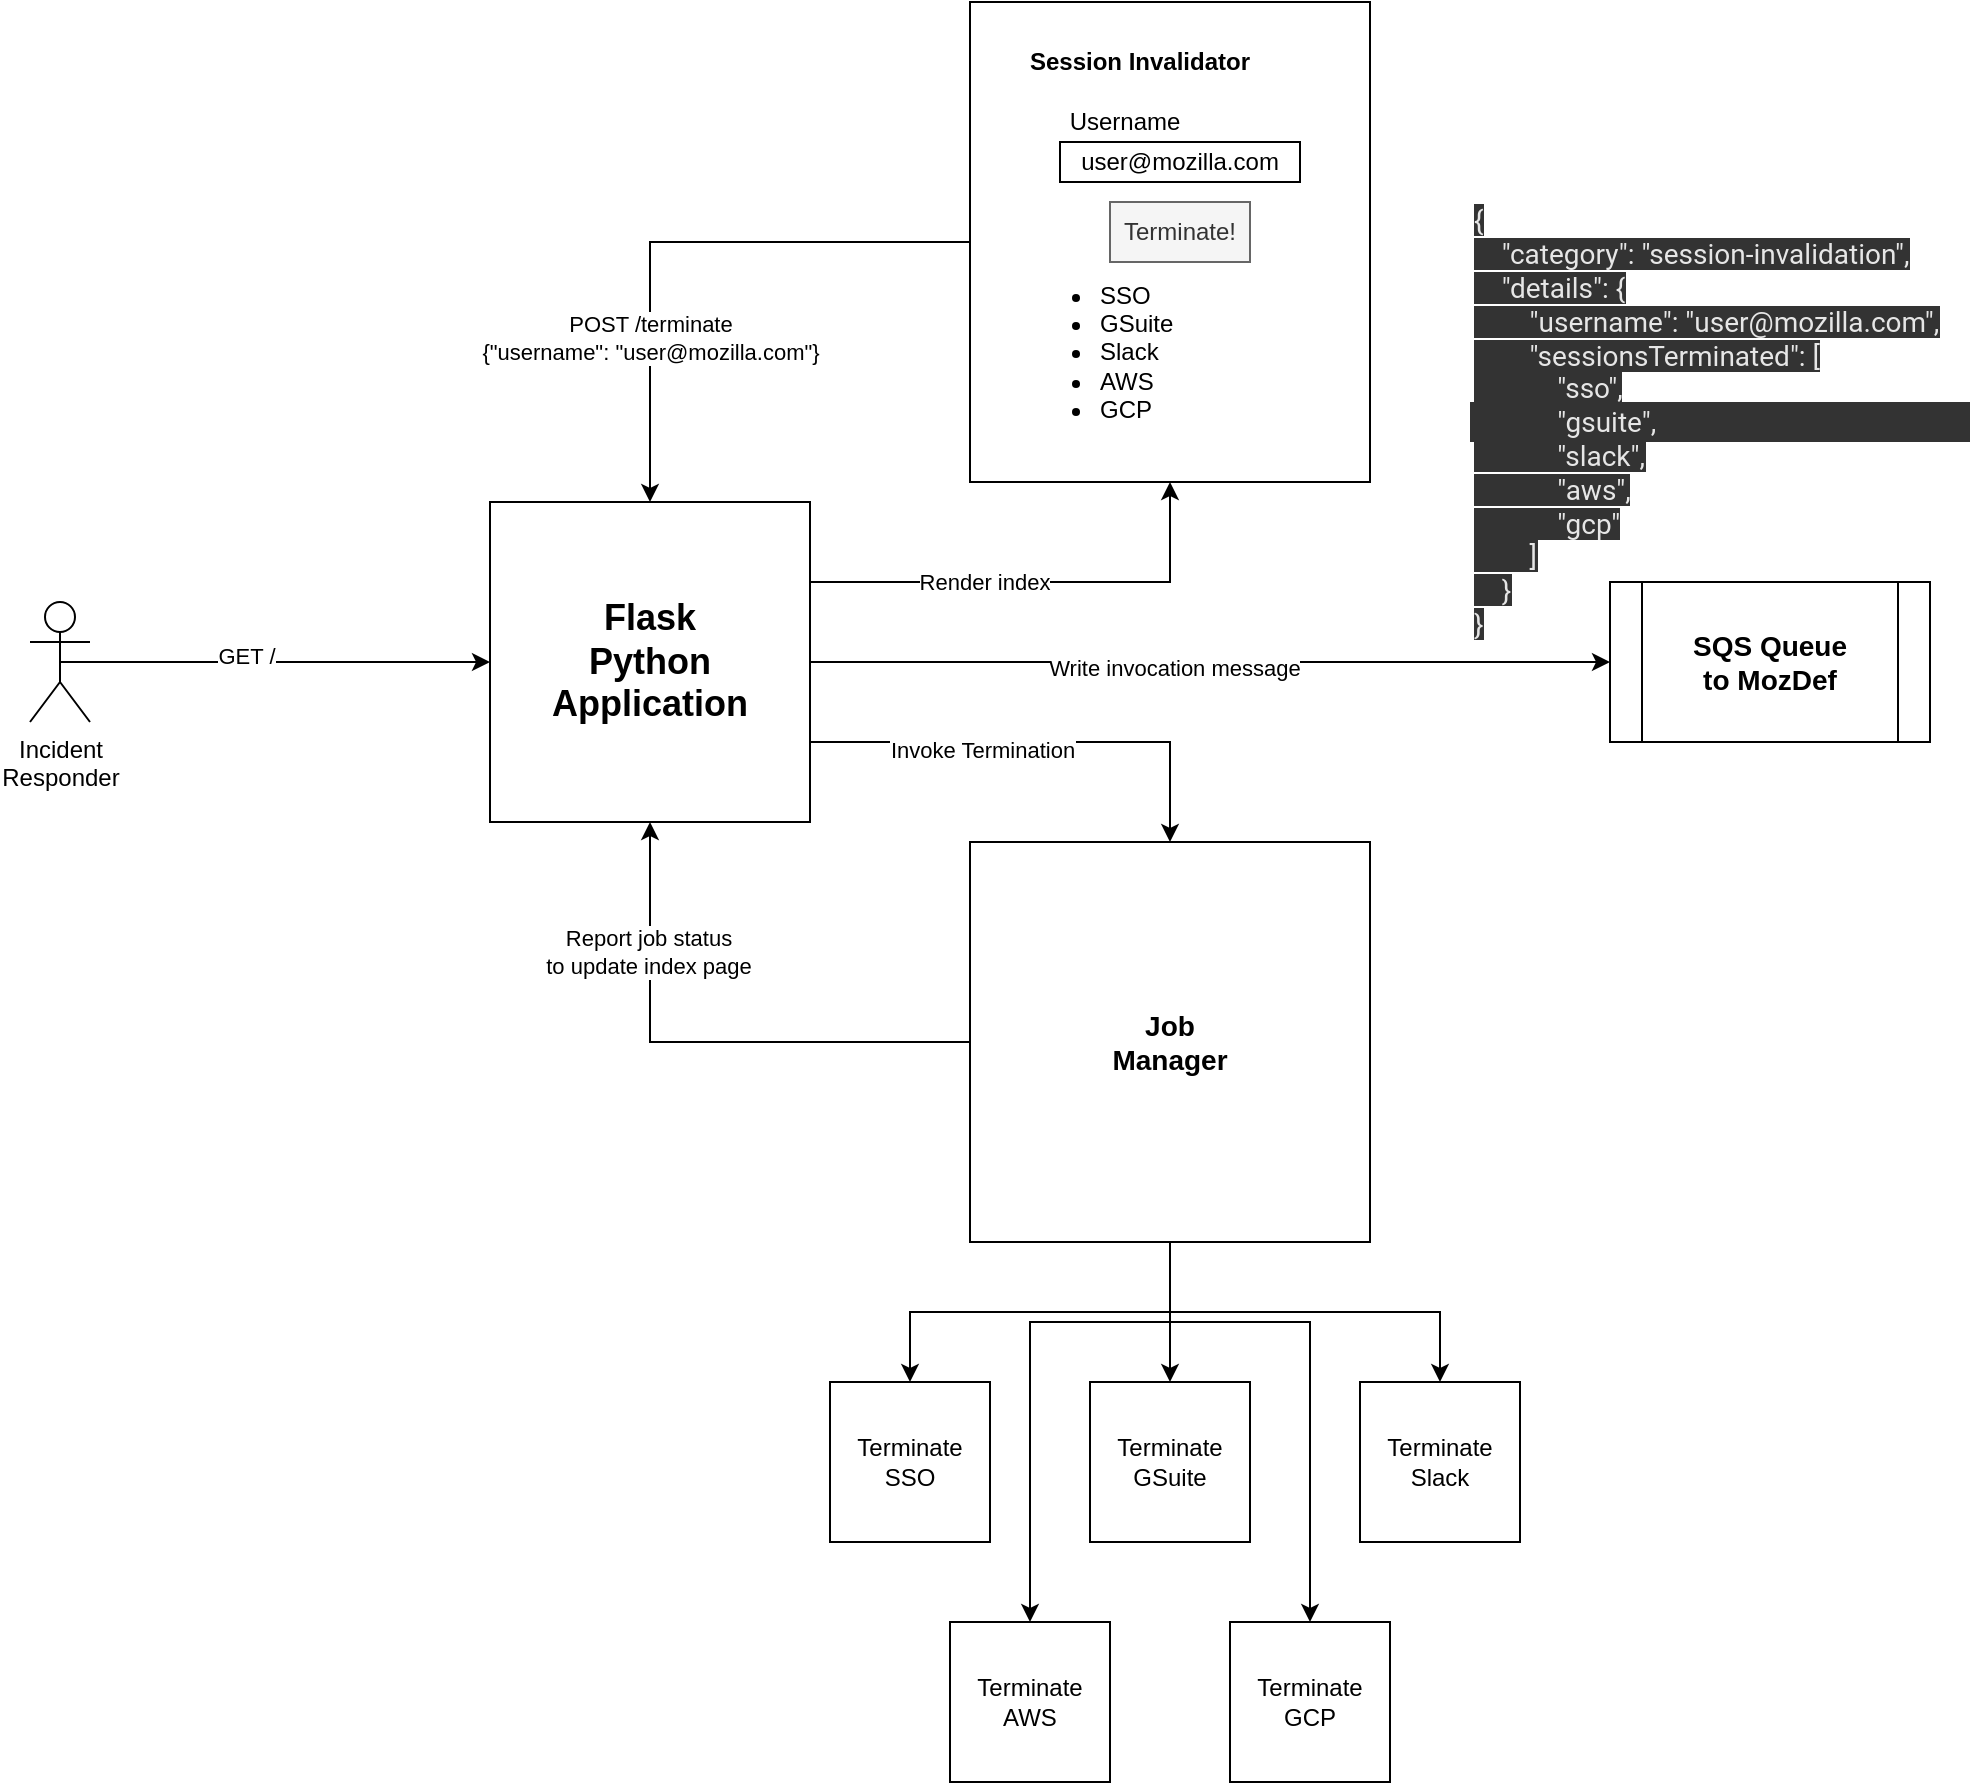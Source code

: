 <mxfile version="12.9.11" type="device"><diagram id="xffEDHYadQ6VOKDV7hA2" name="Page-1"><mxGraphModel dx="917" dy="677" grid="1" gridSize="10" guides="1" tooltips="1" connect="1" arrows="1" fold="1" page="1" pageScale="1" pageWidth="850" pageHeight="1100" math="0" shadow="0" extFonts="Roboto^https://fonts.googleapis.com/css?family=Roboto"><root><mxCell id="0"/><mxCell id="1" parent="0"/><mxCell id="zwIDSq5b6xKhI-MSxXFb-14" style="edgeStyle=orthogonalEdgeStyle;rounded=0;orthogonalLoop=1;jettySize=auto;html=1;exitX=1;exitY=0.25;exitDx=0;exitDy=0;entryX=0.5;entryY=1;entryDx=0;entryDy=0;" edge="1" parent="1" source="zwIDSq5b6xKhI-MSxXFb-1" target="zwIDSq5b6xKhI-MSxXFb-2"><mxGeometry relative="1" as="geometry"/></mxCell><mxCell id="zwIDSq5b6xKhI-MSxXFb-32" value="Render index" style="edgeLabel;html=1;align=center;verticalAlign=middle;resizable=0;points=[];" vertex="1" connectable="0" parent="zwIDSq5b6xKhI-MSxXFb-14"><mxGeometry x="-0.243" relative="1" as="geometry"><mxPoint as="offset"/></mxGeometry></mxCell><mxCell id="zwIDSq5b6xKhI-MSxXFb-28" style="edgeStyle=orthogonalEdgeStyle;rounded=0;orthogonalLoop=1;jettySize=auto;html=1;exitX=1;exitY=0.75;exitDx=0;exitDy=0;entryX=0.5;entryY=0;entryDx=0;entryDy=0;" edge="1" parent="1" source="zwIDSq5b6xKhI-MSxXFb-1" target="zwIDSq5b6xKhI-MSxXFb-15"><mxGeometry relative="1" as="geometry"/></mxCell><mxCell id="zwIDSq5b6xKhI-MSxXFb-33" value="Invoke Termination" style="edgeLabel;html=1;align=center;verticalAlign=middle;resizable=0;points=[];" vertex="1" connectable="0" parent="zwIDSq5b6xKhI-MSxXFb-28"><mxGeometry x="-0.252" y="-4" relative="1" as="geometry"><mxPoint as="offset"/></mxGeometry></mxCell><mxCell id="zwIDSq5b6xKhI-MSxXFb-37" style="edgeStyle=orthogonalEdgeStyle;rounded=0;orthogonalLoop=1;jettySize=auto;html=1;exitX=1;exitY=0.5;exitDx=0;exitDy=0;entryX=0;entryY=0.5;entryDx=0;entryDy=0;" edge="1" parent="1" source="zwIDSq5b6xKhI-MSxXFb-1" target="zwIDSq5b6xKhI-MSxXFb-36"><mxGeometry relative="1" as="geometry"/></mxCell><mxCell id="zwIDSq5b6xKhI-MSxXFb-38" value="Write invocation message" style="edgeLabel;html=1;align=center;verticalAlign=middle;resizable=0;points=[];" vertex="1" connectable="0" parent="zwIDSq5b6xKhI-MSxXFb-37"><mxGeometry x="-0.09" y="-3" relative="1" as="geometry"><mxPoint as="offset"/></mxGeometry></mxCell><mxCell id="zwIDSq5b6xKhI-MSxXFb-1" value="&lt;b&gt;&lt;font style=&quot;font-size: 18px&quot;&gt;Flask&lt;br&gt;Python&lt;br&gt;Application&lt;br&gt;&lt;/font&gt;&lt;/b&gt;" style="whiteSpace=wrap;html=1;aspect=fixed;" vertex="1" parent="1"><mxGeometry x="320" y="360" width="160" height="160" as="geometry"/></mxCell><mxCell id="zwIDSq5b6xKhI-MSxXFb-29" style="edgeStyle=orthogonalEdgeStyle;rounded=0;orthogonalLoop=1;jettySize=auto;html=1;exitX=0;exitY=0.5;exitDx=0;exitDy=0;entryX=0.5;entryY=0;entryDx=0;entryDy=0;" edge="1" parent="1" source="zwIDSq5b6xKhI-MSxXFb-2" target="zwIDSq5b6xKhI-MSxXFb-1"><mxGeometry relative="1" as="geometry"/></mxCell><mxCell id="zwIDSq5b6xKhI-MSxXFb-31" value="POST /terminate&lt;br&gt;{&quot;username&quot;: &quot;user@mozilla.com&quot;}" style="edgeLabel;html=1;align=center;verticalAlign=middle;resizable=0;points=[];" vertex="1" connectable="0" parent="zwIDSq5b6xKhI-MSxXFb-29"><mxGeometry x="0.103" y="48" relative="1" as="geometry"><mxPoint x="-48" y="48" as="offset"/></mxGeometry></mxCell><mxCell id="zwIDSq5b6xKhI-MSxXFb-2" value="" style="rounded=0;whiteSpace=wrap;html=1;" vertex="1" parent="1"><mxGeometry x="560" y="110" width="200" height="240" as="geometry"/></mxCell><mxCell id="zwIDSq5b6xKhI-MSxXFb-3" value="" style="rounded=0;whiteSpace=wrap;html=1;" vertex="1" parent="1"><mxGeometry x="605" y="180" width="120" height="20" as="geometry"/></mxCell><mxCell id="zwIDSq5b6xKhI-MSxXFb-5" value="&lt;b&gt;Session Invalidator&lt;/b&gt;" style="text;html=1;strokeColor=none;fillColor=none;align=center;verticalAlign=middle;whiteSpace=wrap;rounded=0;" vertex="1" parent="1"><mxGeometry x="585" y="130" width="120" height="20" as="geometry"/></mxCell><mxCell id="zwIDSq5b6xKhI-MSxXFb-6" value="Username" style="text;html=1;strokeColor=none;fillColor=none;align=center;verticalAlign=middle;whiteSpace=wrap;rounded=0;" vertex="1" parent="1"><mxGeometry x="605" y="160" width="65" height="20" as="geometry"/></mxCell><mxCell id="zwIDSq5b6xKhI-MSxXFb-7" value="&lt;div align=&quot;left&quot;&gt;&lt;ul&gt;&lt;li&gt;SSO&lt;/li&gt;&lt;li&gt;GSuite&lt;/li&gt;&lt;li&gt;Slack&lt;/li&gt;&lt;li&gt;AWS&lt;/li&gt;&lt;li&gt;GCP&lt;br&gt;&lt;/li&gt;&lt;/ul&gt;&lt;/div&gt;" style="text;html=1;strokeColor=none;fillColor=none;align=left;verticalAlign=middle;whiteSpace=wrap;rounded=0;spacing=0;" vertex="1" parent="1"><mxGeometry x="585" y="250" width="120" height="70" as="geometry"/></mxCell><mxCell id="zwIDSq5b6xKhI-MSxXFb-8" value="Terminate!" style="rounded=0;whiteSpace=wrap;html=1;fillColor=#f5f5f5;strokeColor=#666666;fontColor=#333333;" vertex="1" parent="1"><mxGeometry x="630" y="210" width="70" height="30" as="geometry"/></mxCell><mxCell id="zwIDSq5b6xKhI-MSxXFb-9" value="user@mozilla.com" style="text;html=1;strokeColor=none;fillColor=none;align=center;verticalAlign=middle;whiteSpace=wrap;rounded=0;" vertex="1" parent="1"><mxGeometry x="615" y="180" width="100" height="20" as="geometry"/></mxCell><mxCell id="zwIDSq5b6xKhI-MSxXFb-12" style="edgeStyle=orthogonalEdgeStyle;rounded=0;orthogonalLoop=1;jettySize=auto;html=1;exitX=0.5;exitY=0.5;exitDx=0;exitDy=0;exitPerimeter=0;entryX=0;entryY=0.5;entryDx=0;entryDy=0;" edge="1" parent="1" source="zwIDSq5b6xKhI-MSxXFb-11" target="zwIDSq5b6xKhI-MSxXFb-1"><mxGeometry relative="1" as="geometry"/></mxCell><mxCell id="zwIDSq5b6xKhI-MSxXFb-13" value="GET /" style="edgeLabel;html=1;align=center;verticalAlign=middle;resizable=0;points=[];" vertex="1" connectable="0" parent="zwIDSq5b6xKhI-MSxXFb-12"><mxGeometry x="-0.135" y="3" relative="1" as="geometry"><mxPoint as="offset"/></mxGeometry></mxCell><mxCell id="zwIDSq5b6xKhI-MSxXFb-11" value="Incident&lt;br&gt;Responder" style="shape=umlActor;verticalLabelPosition=bottom;labelBackgroundColor=#ffffff;verticalAlign=top;html=1;outlineConnect=0;" vertex="1" parent="1"><mxGeometry x="90" y="410" width="30" height="60" as="geometry"/></mxCell><mxCell id="zwIDSq5b6xKhI-MSxXFb-23" style="edgeStyle=orthogonalEdgeStyle;rounded=0;orthogonalLoop=1;jettySize=auto;html=1;exitX=0.5;exitY=1;exitDx=0;exitDy=0;" edge="1" parent="1" source="zwIDSq5b6xKhI-MSxXFb-15" target="zwIDSq5b6xKhI-MSxXFb-16"><mxGeometry relative="1" as="geometry"/></mxCell><mxCell id="zwIDSq5b6xKhI-MSxXFb-24" style="edgeStyle=orthogonalEdgeStyle;rounded=0;orthogonalLoop=1;jettySize=auto;html=1;exitX=0.5;exitY=1;exitDx=0;exitDy=0;entryX=0.5;entryY=0;entryDx=0;entryDy=0;" edge="1" parent="1" source="zwIDSq5b6xKhI-MSxXFb-15" target="zwIDSq5b6xKhI-MSxXFb-17"><mxGeometry relative="1" as="geometry"/></mxCell><mxCell id="zwIDSq5b6xKhI-MSxXFb-25" style="edgeStyle=orthogonalEdgeStyle;rounded=0;orthogonalLoop=1;jettySize=auto;html=1;exitX=0.5;exitY=1;exitDx=0;exitDy=0;entryX=0.5;entryY=0;entryDx=0;entryDy=0;" edge="1" parent="1" source="zwIDSq5b6xKhI-MSxXFb-15" target="zwIDSq5b6xKhI-MSxXFb-20"><mxGeometry relative="1" as="geometry"/></mxCell><mxCell id="zwIDSq5b6xKhI-MSxXFb-26" style="edgeStyle=orthogonalEdgeStyle;rounded=0;orthogonalLoop=1;jettySize=auto;html=1;exitX=0.5;exitY=1;exitDx=0;exitDy=0;entryX=0.5;entryY=0;entryDx=0;entryDy=0;" edge="1" parent="1" source="zwIDSq5b6xKhI-MSxXFb-15" target="zwIDSq5b6xKhI-MSxXFb-21"><mxGeometry relative="1" as="geometry"><Array as="points"><mxPoint x="660" y="770"/><mxPoint x="590" y="770"/></Array></mxGeometry></mxCell><mxCell id="zwIDSq5b6xKhI-MSxXFb-27" style="edgeStyle=orthogonalEdgeStyle;rounded=0;orthogonalLoop=1;jettySize=auto;html=1;exitX=0.5;exitY=1;exitDx=0;exitDy=0;entryX=0.5;entryY=0;entryDx=0;entryDy=0;" edge="1" parent="1" source="zwIDSq5b6xKhI-MSxXFb-15" target="zwIDSq5b6xKhI-MSxXFb-22"><mxGeometry relative="1" as="geometry"><Array as="points"><mxPoint x="660" y="770"/><mxPoint x="730" y="770"/></Array></mxGeometry></mxCell><mxCell id="zwIDSq5b6xKhI-MSxXFb-34" style="edgeStyle=orthogonalEdgeStyle;rounded=0;orthogonalLoop=1;jettySize=auto;html=1;entryX=0.5;entryY=1;entryDx=0;entryDy=0;" edge="1" parent="1" source="zwIDSq5b6xKhI-MSxXFb-15" target="zwIDSq5b6xKhI-MSxXFb-1"><mxGeometry relative="1" as="geometry"/></mxCell><mxCell id="zwIDSq5b6xKhI-MSxXFb-35" value="Report job status&lt;br&gt;to update index page" style="edgeLabel;html=1;align=center;verticalAlign=middle;resizable=0;points=[];" vertex="1" connectable="0" parent="zwIDSq5b6xKhI-MSxXFb-34"><mxGeometry x="0.185" y="-45" relative="1" as="geometry"><mxPoint x="-46" y="-45" as="offset"/></mxGeometry></mxCell><mxCell id="zwIDSq5b6xKhI-MSxXFb-15" value="&lt;font style=&quot;font-size: 14px&quot;&gt;&lt;b&gt;&lt;font style=&quot;font-size: 14px&quot;&gt;Job&lt;br&gt;Manager&lt;br&gt;&lt;/font&gt;&lt;/b&gt;&lt;/font&gt;" style="whiteSpace=wrap;html=1;aspect=fixed;" vertex="1" parent="1"><mxGeometry x="560" y="530" width="200" height="200" as="geometry"/></mxCell><mxCell id="zwIDSq5b6xKhI-MSxXFb-16" value="Terminate&lt;br&gt;SSO" style="whiteSpace=wrap;html=1;aspect=fixed;" vertex="1" parent="1"><mxGeometry x="490" y="800" width="80" height="80" as="geometry"/></mxCell><mxCell id="zwIDSq5b6xKhI-MSxXFb-17" value="Terminate GSuite" style="whiteSpace=wrap;html=1;aspect=fixed;" vertex="1" parent="1"><mxGeometry x="620" y="800" width="80" height="80" as="geometry"/></mxCell><mxCell id="zwIDSq5b6xKhI-MSxXFb-20" value="Terminate Slack" style="whiteSpace=wrap;html=1;aspect=fixed;" vertex="1" parent="1"><mxGeometry x="755" y="800" width="80" height="80" as="geometry"/></mxCell><mxCell id="zwIDSq5b6xKhI-MSxXFb-21" value="Terminate AWS" style="whiteSpace=wrap;html=1;aspect=fixed;" vertex="1" parent="1"><mxGeometry x="550" y="920" width="80" height="80" as="geometry"/></mxCell><mxCell id="zwIDSq5b6xKhI-MSxXFb-22" value="Terminate GCP" style="whiteSpace=wrap;html=1;aspect=fixed;" vertex="1" parent="1"><mxGeometry x="690" y="920" width="80" height="80" as="geometry"/></mxCell><mxCell id="zwIDSq5b6xKhI-MSxXFb-36" value="&lt;b&gt;&lt;font style=&quot;font-size: 14px&quot;&gt;SQS Queue&lt;br&gt;to MozDef&lt;/font&gt;&lt;/b&gt;" style="shape=process;whiteSpace=wrap;html=1;backgroundOutline=1;" vertex="1" parent="1"><mxGeometry x="880" y="400" width="160" height="80" as="geometry"/></mxCell><mxCell id="zwIDSq5b6xKhI-MSxXFb-39" value="&lt;div style=&quot;font-size: 14px&quot; align=&quot;left&quot;&gt;&lt;font color=&quot;#E6E6E6&quot;&gt;&lt;span style=&quot;background-color: rgb(51 , 51 , 51)&quot;&gt;&lt;font style=&quot;font-size: 14px&quot;&gt;{&lt;/font&gt;&lt;/span&gt;&lt;/font&gt;&lt;/div&gt;&lt;div style=&quot;font-size: 14px&quot; align=&quot;left&quot;&gt;&lt;font color=&quot;#E6E6E6&quot;&gt;&lt;span style=&quot;background-color: rgb(51 , 51 , 51)&quot;&gt;&lt;font style=&quot;font-size: 14px&quot;&gt;&amp;nbsp;&amp;nbsp;&amp;nbsp; &quot;category&quot;: &quot;session-invalidation&quot;,&lt;br&gt;&amp;nbsp;&amp;nbsp;&amp;nbsp; &quot;details&quot;: {&lt;br&gt;&amp;nbsp;&amp;nbsp;&amp;nbsp;&amp;nbsp;&amp;nbsp;&amp;nbsp;&amp;nbsp; &quot;username&quot;: &quot;user@mozilla.com&quot;,&lt;br&gt;&amp;nbsp;&amp;nbsp;&amp;nbsp;&amp;nbsp;&amp;nbsp;&amp;nbsp;&amp;nbsp; &quot;sessionsTerminated&quot;: [&lt;br&gt;&amp;nbsp;&amp;nbsp;&amp;nbsp;&amp;nbsp;&amp;nbsp;&amp;nbsp;&amp;nbsp;&amp;nbsp;&amp;nbsp;&amp;nbsp;&amp;nbsp; &quot;sso&quot;,&lt;br&gt;&amp;nbsp;&amp;nbsp;&amp;nbsp;&amp;nbsp;&amp;nbsp;&amp;nbsp;&amp;nbsp;&amp;nbsp;&amp;nbsp;&amp;nbsp;&amp;nbsp; &quot;gsuite&quot;,&lt;/font&gt;&lt;/span&gt;&lt;/font&gt;&lt;/div&gt;&lt;div style=&quot;font-size: 14px&quot; align=&quot;left&quot;&gt;&lt;font color=&quot;#E6E6E6&quot;&gt;&lt;span style=&quot;background-color: rgb(51 , 51 , 51)&quot;&gt;&lt;font style=&quot;font-size: 14px&quot;&gt;&amp;nbsp;&amp;nbsp;&amp;nbsp;&amp;nbsp;&amp;nbsp;&amp;nbsp;&amp;nbsp;&amp;nbsp;&amp;nbsp;&amp;nbsp;&amp;nbsp; &quot;slack&quot;,&lt;/font&gt;&lt;/span&gt;&lt;/font&gt;&lt;/div&gt;&lt;div style=&quot;font-size: 14px&quot; align=&quot;left&quot;&gt;&lt;font color=&quot;#E6E6E6&quot;&gt;&lt;span style=&quot;background-color: rgb(51 , 51 , 51)&quot;&gt;&lt;font style=&quot;font-size: 14px&quot;&gt;&amp;nbsp;&amp;nbsp;&amp;nbsp;&amp;nbsp;&amp;nbsp;&amp;nbsp;&amp;nbsp;&amp;nbsp;&amp;nbsp;&amp;nbsp;&amp;nbsp; &quot;aws&quot;,&lt;/font&gt;&lt;/span&gt;&lt;/font&gt;&lt;/div&gt;&lt;div style=&quot;font-size: 14px&quot; align=&quot;left&quot;&gt;&lt;font color=&quot;#E6E6E6&quot;&gt;&lt;span style=&quot;background-color: rgb(51 , 51 , 51)&quot;&gt;&lt;font style=&quot;font-size: 14px&quot;&gt;&amp;nbsp;&amp;nbsp;&amp;nbsp;&amp;nbsp;&amp;nbsp;&amp;nbsp;&amp;nbsp;&amp;nbsp;&amp;nbsp;&amp;nbsp;&amp;nbsp; &quot;gcp&quot;&lt;br&gt;&lt;/font&gt;&lt;/span&gt;&lt;/font&gt;&lt;/div&gt;&lt;div style=&quot;font-size: 14px&quot; align=&quot;left&quot;&gt;&lt;font color=&quot;#E6E6E6&quot;&gt;&lt;span style=&quot;background-color: rgb(51 , 51 , 51)&quot;&gt;&lt;font style=&quot;font-size: 14px&quot;&gt;&amp;nbsp;&amp;nbsp;&amp;nbsp;&amp;nbsp;&amp;nbsp;&amp;nbsp;&amp;nbsp; ]&lt;br&gt;&amp;nbsp;&amp;nbsp;&amp;nbsp; }&lt;br&gt;}&lt;/font&gt;&lt;/span&gt;&lt;/font&gt;&lt;/div&gt;" style="text;html=1;strokeColor=none;fillColor=#333333;align=left;verticalAlign=middle;whiteSpace=wrap;rounded=0;fontFamily=Roboto;FType=g;" vertex="1" parent="1"><mxGeometry x="810" y="310" width="250" height="20" as="geometry"/></mxCell></root></mxGraphModel></diagram></mxfile>